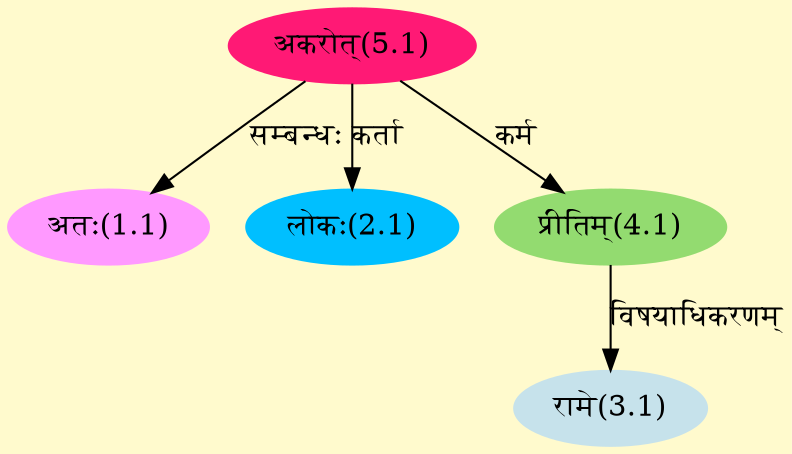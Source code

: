digraph G{
rankdir=BT;
 compound=true;
 bgcolor="lemonchiffon1";
Node1_1 [style=filled, color="#FF99FF" label = "अतः(1.1)"]
Node5_1 [style=filled, color="#FF1975" label = "अकरोत्(5.1)"]
Node2_1 [style=filled, color="#00BFFF" label = "लोकः(2.1)"]
Node3_1 [style=filled, color="#C6E2EB" label = "रामे(3.1)"]
Node4_1 [style=filled, color="#93DB70" label = "प्रीतिम्(4.1)"]
/* Start of Relations section */

Node1_1 -> Node5_1 [  label="सम्बन्धः"  dir="back" ]
Node2_1 -> Node5_1 [  label="कर्ता"  dir="back" ]
Node3_1 -> Node4_1 [  label="विषयाधिकरणम्"  dir="back" ]
Node4_1 -> Node5_1 [  label="कर्म"  dir="back" ]
}
